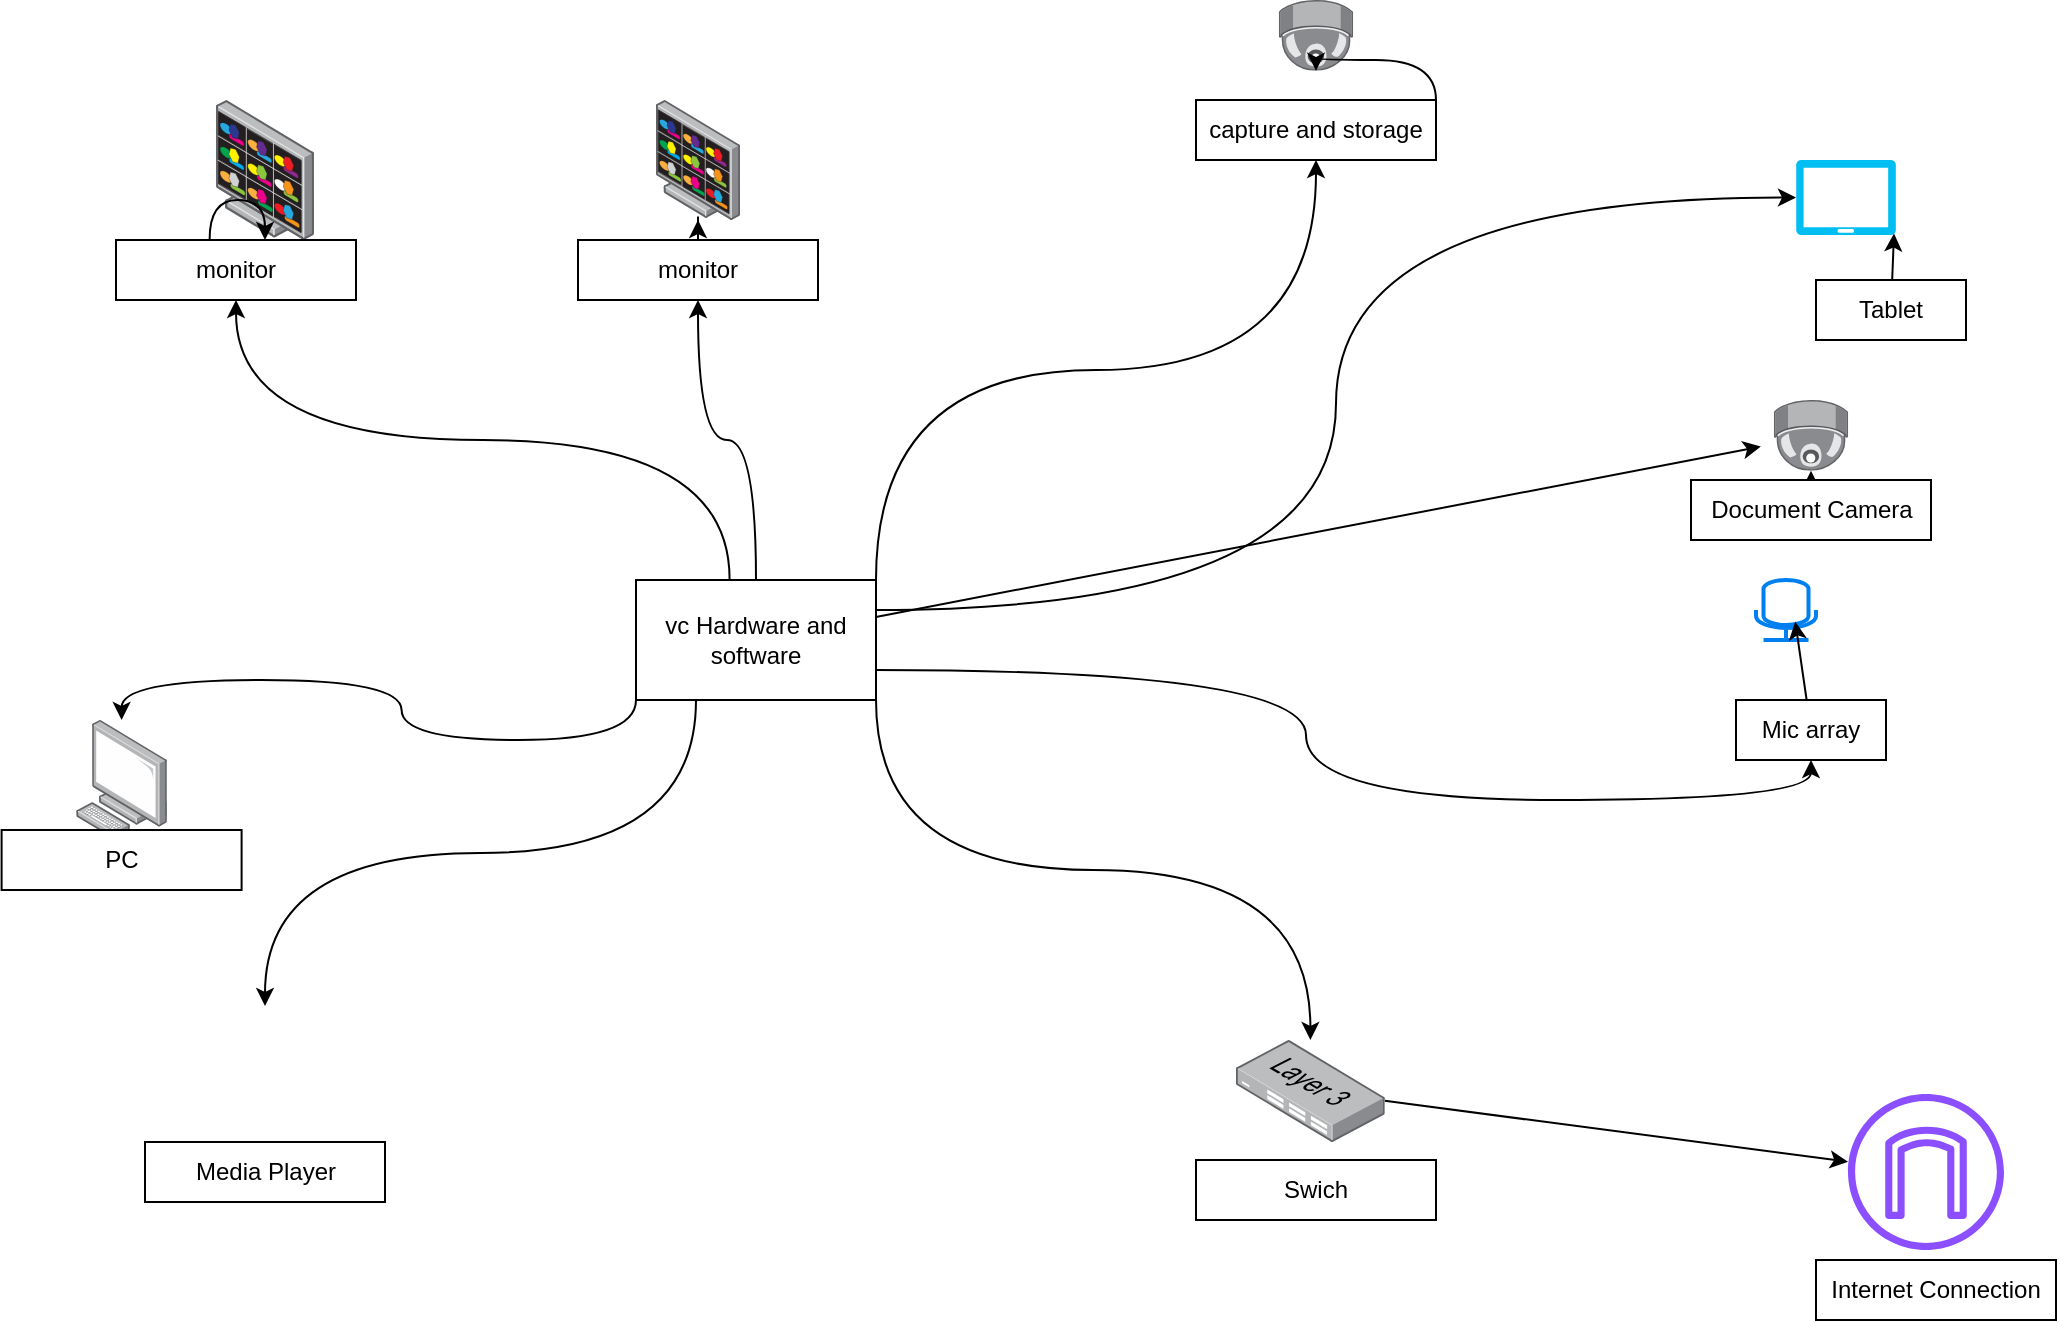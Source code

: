 <mxfile version="24.6.0" type="device">
  <diagram name="Page-1" id="Kf9nTV3XNAatD_H1ptYL">
    <mxGraphModel dx="1670" dy="948" grid="1" gridSize="10" guides="1" tooltips="1" connect="1" arrows="1" fold="1" page="1" pageScale="1" pageWidth="850" pageHeight="1100" math="0" shadow="0">
      <root>
        <mxCell id="0" />
        <mxCell id="1" parent="0" />
        <mxCell id="X8PRF4nB-B-VZwNvNS7d-1" value="" style="image;points=[];aspect=fixed;html=1;align=center;shadow=0;dashed=0;image=img/lib/allied_telesis/computer_and_terminals/Personal_Computer.svg;" vertex="1" parent="1">
          <mxGeometry x="50" y="480.0" width="45.6" height="61.8" as="geometry" />
        </mxCell>
        <mxCell id="X8PRF4nB-B-VZwNvNS7d-4" value="" style="image;points=[];aspect=fixed;html=1;align=center;shadow=0;dashed=0;image=img/lib/allied_telesis/security/Surveillance_Camera_Ceiling.svg;" vertex="1" parent="1">
          <mxGeometry x="651.4" y="120" width="37.2" height="35.4" as="geometry" />
        </mxCell>
        <mxCell id="X8PRF4nB-B-VZwNvNS7d-5" value="" style="image;points=[];aspect=fixed;html=1;align=center;shadow=0;dashed=0;image=img/lib/allied_telesis/security/DVS_Surveillance_Monitor.svg;direction=east;" vertex="1" parent="1">
          <mxGeometry x="120" y="170" width="49" height="70" as="geometry" />
        </mxCell>
        <mxCell id="X8PRF4nB-B-VZwNvNS7d-6" value="" style="image;points=[];aspect=fixed;html=1;align=center;shadow=0;dashed=0;image=img/lib/allied_telesis/security/DVS_Surveillance_Monitor.svg;" vertex="1" parent="1">
          <mxGeometry x="340" y="170" width="42" height="60" as="geometry" />
        </mxCell>
        <mxCell id="X8PRF4nB-B-VZwNvNS7d-51" style="edgeStyle=none;rounded=0;orthogonalLoop=1;jettySize=auto;html=1;" edge="1" parent="1" source="X8PRF4nB-B-VZwNvNS7d-7" target="X8PRF4nB-B-VZwNvNS7d-50">
          <mxGeometry relative="1" as="geometry" />
        </mxCell>
        <mxCell id="X8PRF4nB-B-VZwNvNS7d-7" value="" style="image;points=[];aspect=fixed;html=1;align=center;shadow=0;dashed=0;image=img/lib/allied_telesis/switch/Switch_24_port_L3.svg;" vertex="1" parent="1">
          <mxGeometry x="630" y="640" width="74.4" height="51" as="geometry" />
        </mxCell>
        <mxCell id="X8PRF4nB-B-VZwNvNS7d-9" style="edgeStyle=orthogonalEdgeStyle;rounded=0;orthogonalLoop=1;jettySize=auto;html=1;exitX=0.39;exitY=-0.006;exitDx=0;exitDy=0;exitPerimeter=0;curved=1;" edge="1" parent="1" source="X8PRF4nB-B-VZwNvNS7d-13" target="X8PRF4nB-B-VZwNvNS7d-5">
          <mxGeometry relative="1" as="geometry" />
        </mxCell>
        <mxCell id="X8PRF4nB-B-VZwNvNS7d-8" value="vc Hardware and&lt;div&gt;software&lt;/div&gt;" style="rounded=0;whiteSpace=wrap;html=1;" vertex="1" parent="1">
          <mxGeometry x="330" y="410" width="120" height="60" as="geometry" />
        </mxCell>
        <mxCell id="X8PRF4nB-B-VZwNvNS7d-10" style="edgeStyle=orthogonalEdgeStyle;rounded=0;orthogonalLoop=1;jettySize=auto;html=1;exitX=0.5;exitY=0;exitDx=0;exitDy=0;curved=1;" edge="1" parent="1" source="X8PRF4nB-B-VZwNvNS7d-15" target="X8PRF4nB-B-VZwNvNS7d-6">
          <mxGeometry relative="1" as="geometry">
            <mxPoint x="387" y="420" as="sourcePoint" />
            <mxPoint x="154" y="250" as="targetPoint" />
          </mxGeometry>
        </mxCell>
        <mxCell id="X8PRF4nB-B-VZwNvNS7d-11" style="edgeStyle=orthogonalEdgeStyle;rounded=0;orthogonalLoop=1;jettySize=auto;html=1;curved=1;exitX=1;exitY=0;exitDx=0;exitDy=0;" edge="1" parent="1" source="X8PRF4nB-B-VZwNvNS7d-17" target="X8PRF4nB-B-VZwNvNS7d-4">
          <mxGeometry relative="1" as="geometry">
            <mxPoint x="430" y="433" as="sourcePoint" />
            <mxPoint x="530.707" y="255.401" as="targetPoint" />
          </mxGeometry>
        </mxCell>
        <mxCell id="X8PRF4nB-B-VZwNvNS7d-12" style="edgeStyle=orthogonalEdgeStyle;rounded=0;orthogonalLoop=1;jettySize=auto;html=1;exitX=0;exitY=1;exitDx=0;exitDy=0;curved=1;" edge="1" parent="1" source="X8PRF4nB-B-VZwNvNS7d-8" target="X8PRF4nB-B-VZwNvNS7d-1">
          <mxGeometry relative="1" as="geometry">
            <mxPoint x="387" y="420" as="sourcePoint" />
            <mxPoint x="154" y="250" as="targetPoint" />
          </mxGeometry>
        </mxCell>
        <mxCell id="X8PRF4nB-B-VZwNvNS7d-14" value="" style="edgeStyle=orthogonalEdgeStyle;rounded=0;orthogonalLoop=1;jettySize=auto;html=1;exitX=0.39;exitY=-0.006;exitDx=0;exitDy=0;exitPerimeter=0;curved=1;" edge="1" parent="1" source="X8PRF4nB-B-VZwNvNS7d-8" target="X8PRF4nB-B-VZwNvNS7d-13">
          <mxGeometry relative="1" as="geometry">
            <mxPoint x="377" y="410" as="sourcePoint" />
            <mxPoint x="144" y="240" as="targetPoint" />
          </mxGeometry>
        </mxCell>
        <mxCell id="X8PRF4nB-B-VZwNvNS7d-13" value="monitor" style="rounded=0;whiteSpace=wrap;html=1;" vertex="1" parent="1">
          <mxGeometry x="70" y="240" width="120" height="30" as="geometry" />
        </mxCell>
        <mxCell id="X8PRF4nB-B-VZwNvNS7d-16" value="" style="edgeStyle=orthogonalEdgeStyle;rounded=0;orthogonalLoop=1;jettySize=auto;html=1;exitX=0.5;exitY=0;exitDx=0;exitDy=0;curved=1;" edge="1" parent="1" source="X8PRF4nB-B-VZwNvNS7d-8" target="X8PRF4nB-B-VZwNvNS7d-15">
          <mxGeometry relative="1" as="geometry">
            <mxPoint x="390" y="410" as="sourcePoint" />
            <mxPoint x="361" y="230" as="targetPoint" />
          </mxGeometry>
        </mxCell>
        <mxCell id="X8PRF4nB-B-VZwNvNS7d-15" value="monitor" style="rounded=0;whiteSpace=wrap;html=1;" vertex="1" parent="1">
          <mxGeometry x="301" y="240" width="120" height="30" as="geometry" />
        </mxCell>
        <mxCell id="X8PRF4nB-B-VZwNvNS7d-18" value="" style="edgeStyle=orthogonalEdgeStyle;rounded=0;orthogonalLoop=1;jettySize=auto;html=1;curved=1;exitX=1;exitY=0;exitDx=0;exitDy=0;" edge="1" parent="1" source="X8PRF4nB-B-VZwNvNS7d-8" target="X8PRF4nB-B-VZwNvNS7d-17">
          <mxGeometry relative="1" as="geometry">
            <mxPoint x="450" y="410" as="sourcePoint" />
            <mxPoint x="657" y="155" as="targetPoint" />
          </mxGeometry>
        </mxCell>
        <mxCell id="X8PRF4nB-B-VZwNvNS7d-17" value="capture and storage" style="rounded=0;whiteSpace=wrap;html=1;" vertex="1" parent="1">
          <mxGeometry x="610" y="170" width="120" height="30" as="geometry" />
        </mxCell>
        <mxCell id="X8PRF4nB-B-VZwNvNS7d-19" value="PC" style="rounded=0;whiteSpace=wrap;html=1;" vertex="1" parent="1">
          <mxGeometry x="12.8" y="535" width="120" height="30" as="geometry" />
        </mxCell>
        <mxCell id="X8PRF4nB-B-VZwNvNS7d-20" value="Swich" style="rounded=0;whiteSpace=wrap;html=1;" vertex="1" parent="1">
          <mxGeometry x="610" y="700" width="120" height="30" as="geometry" />
        </mxCell>
        <mxCell id="X8PRF4nB-B-VZwNvNS7d-21" value="" style="edgeStyle=orthogonalEdgeStyle;rounded=0;orthogonalLoop=1;jettySize=auto;html=1;exitX=1;exitY=1;exitDx=0;exitDy=0;curved=1;" edge="1" parent="1" source="X8PRF4nB-B-VZwNvNS7d-8" target="X8PRF4nB-B-VZwNvNS7d-7">
          <mxGeometry relative="1" as="geometry">
            <mxPoint x="387" y="420" as="sourcePoint" />
            <mxPoint x="140" y="280" as="targetPoint" />
          </mxGeometry>
        </mxCell>
        <mxCell id="X8PRF4nB-B-VZwNvNS7d-22" value="" style="shape=image;html=1;verticalAlign=top;verticalLabelPosition=bottom;labelBackgroundColor=#ffffff;imageAspect=0;aspect=fixed;image=https://cdn4.iconfinder.com/data/icons/developer-set-3/128/pause-128.png" vertex="1" parent="1">
          <mxGeometry x="110.5" y="623" width="68" height="68" as="geometry" />
        </mxCell>
        <mxCell id="X8PRF4nB-B-VZwNvNS7d-23" value="" style="edgeStyle=orthogonalEdgeStyle;rounded=0;orthogonalLoop=1;jettySize=auto;html=1;exitX=0.25;exitY=1;exitDx=0;exitDy=0;curved=1;" edge="1" parent="1" source="X8PRF4nB-B-VZwNvNS7d-8" target="X8PRF4nB-B-VZwNvNS7d-22">
          <mxGeometry relative="1" as="geometry">
            <mxPoint x="387" y="420" as="sourcePoint" />
            <mxPoint x="140" y="280" as="targetPoint" />
          </mxGeometry>
        </mxCell>
        <mxCell id="X8PRF4nB-B-VZwNvNS7d-25" value="Media Player" style="rounded=0;whiteSpace=wrap;html=1;" vertex="1" parent="1">
          <mxGeometry x="84.5" y="691" width="120" height="30" as="geometry" />
        </mxCell>
        <mxCell id="X8PRF4nB-B-VZwNvNS7d-26" value="" style="html=1;verticalLabelPosition=bottom;align=center;labelBackgroundColor=#ffffff;verticalAlign=top;strokeWidth=2;strokeColor=#0080F0;shadow=0;dashed=0;shape=mxgraph.ios7.icons.microphone;" vertex="1" parent="1">
          <mxGeometry x="890" y="410" width="30" height="30" as="geometry" />
        </mxCell>
        <mxCell id="X8PRF4nB-B-VZwNvNS7d-28" value="Mic array" style="rounded=0;whiteSpace=wrap;html=1;" vertex="1" parent="1">
          <mxGeometry x="880" y="470" width="75" height="30" as="geometry" />
        </mxCell>
        <mxCell id="X8PRF4nB-B-VZwNvNS7d-30" value="" style="verticalLabelPosition=bottom;html=1;verticalAlign=top;align=center;strokeColor=none;fillColor=#00BEF2;shape=mxgraph.azure.tablet;pointerEvents=1;" vertex="1" parent="1">
          <mxGeometry x="910" y="200" width="50" height="37.5" as="geometry" />
        </mxCell>
        <mxCell id="X8PRF4nB-B-VZwNvNS7d-31" value="" style="edgeStyle=orthogonalEdgeStyle;rounded=0;orthogonalLoop=1;jettySize=auto;html=1;exitX=1;exitY=0.25;exitDx=0;exitDy=0;curved=1;entryX=0;entryY=0.5;entryDx=0;entryDy=0;entryPerimeter=0;" edge="1" parent="1" source="X8PRF4nB-B-VZwNvNS7d-8" target="X8PRF4nB-B-VZwNvNS7d-30">
          <mxGeometry relative="1" as="geometry">
            <mxPoint x="387" y="420" as="sourcePoint" />
            <mxPoint x="140" y="280" as="targetPoint" />
          </mxGeometry>
        </mxCell>
        <mxCell id="X8PRF4nB-B-VZwNvNS7d-33" value="Tablet" style="rounded=0;whiteSpace=wrap;html=1;" vertex="1" parent="1">
          <mxGeometry x="920" y="260" width="75" height="30" as="geometry" />
        </mxCell>
        <mxCell id="X8PRF4nB-B-VZwNvNS7d-35" value="" style="edgeStyle=orthogonalEdgeStyle;rounded=0;orthogonalLoop=1;jettySize=auto;html=1;exitX=1;exitY=0.75;exitDx=0;exitDy=0;curved=1;entryX=0.5;entryY=1;entryDx=0;entryDy=0;" edge="1" parent="1" source="X8PRF4nB-B-VZwNvNS7d-8" target="X8PRF4nB-B-VZwNvNS7d-28">
          <mxGeometry relative="1" as="geometry">
            <mxPoint x="460" y="450" as="sourcePoint" />
            <mxPoint x="909" y="500" as="targetPoint" />
          </mxGeometry>
        </mxCell>
        <mxCell id="X8PRF4nB-B-VZwNvNS7d-37" style="edgeStyle=none;rounded=0;orthogonalLoop=1;jettySize=auto;html=1;entryX=0.654;entryY=0.692;entryDx=0;entryDy=0;entryPerimeter=0;" edge="1" parent="1" source="X8PRF4nB-B-VZwNvNS7d-28" target="X8PRF4nB-B-VZwNvNS7d-26">
          <mxGeometry relative="1" as="geometry" />
        </mxCell>
        <mxCell id="X8PRF4nB-B-VZwNvNS7d-38" value="" style="image;points=[];aspect=fixed;html=1;align=center;shadow=0;dashed=0;image=img/lib/allied_telesis/security/Surveillance_Camera_Ceiling.svg;" vertex="1" parent="1">
          <mxGeometry x="898.9" y="320" width="37.2" height="35.4" as="geometry" />
        </mxCell>
        <mxCell id="X8PRF4nB-B-VZwNvNS7d-43" style="edgeStyle=none;rounded=0;orthogonalLoop=1;jettySize=auto;html=1;" edge="1" parent="1" source="X8PRF4nB-B-VZwNvNS7d-41" target="X8PRF4nB-B-VZwNvNS7d-38">
          <mxGeometry relative="1" as="geometry" />
        </mxCell>
        <mxCell id="X8PRF4nB-B-VZwNvNS7d-41" value="Document Camera" style="rounded=0;whiteSpace=wrap;html=1;" vertex="1" parent="1">
          <mxGeometry x="857.5" y="360" width="120" height="30" as="geometry" />
        </mxCell>
        <mxCell id="X8PRF4nB-B-VZwNvNS7d-42" style="edgeStyle=none;rounded=0;orthogonalLoop=1;jettySize=auto;html=1;exitX=0.5;exitY=0;exitDx=0;exitDy=0;" edge="1" parent="1" source="X8PRF4nB-B-VZwNvNS7d-41" target="X8PRF4nB-B-VZwNvNS7d-41">
          <mxGeometry relative="1" as="geometry" />
        </mxCell>
        <mxCell id="X8PRF4nB-B-VZwNvNS7d-44" style="edgeStyle=none;rounded=0;orthogonalLoop=1;jettySize=auto;html=1;entryX=-0.174;entryY=0.658;entryDx=0;entryDy=0;entryPerimeter=0;" edge="1" parent="1" source="X8PRF4nB-B-VZwNvNS7d-8" target="X8PRF4nB-B-VZwNvNS7d-38">
          <mxGeometry relative="1" as="geometry" />
        </mxCell>
        <mxCell id="X8PRF4nB-B-VZwNvNS7d-48" style="edgeStyle=none;rounded=0;orthogonalLoop=1;jettySize=auto;html=1;exitX=0.5;exitY=0;exitDx=0;exitDy=0;" edge="1" parent="1" source="X8PRF4nB-B-VZwNvNS7d-8" target="X8PRF4nB-B-VZwNvNS7d-8">
          <mxGeometry relative="1" as="geometry" />
        </mxCell>
        <mxCell id="X8PRF4nB-B-VZwNvNS7d-49" style="edgeStyle=none;rounded=0;orthogonalLoop=1;jettySize=auto;html=1;exitX=0.75;exitY=1;exitDx=0;exitDy=0;" edge="1" parent="1" source="X8PRF4nB-B-VZwNvNS7d-41" target="X8PRF4nB-B-VZwNvNS7d-41">
          <mxGeometry relative="1" as="geometry" />
        </mxCell>
        <mxCell id="X8PRF4nB-B-VZwNvNS7d-50" value="" style="sketch=0;outlineConnect=0;fontColor=#232F3E;gradientColor=none;fillColor=#8C4FFF;strokeColor=none;dashed=0;verticalLabelPosition=bottom;verticalAlign=top;align=center;html=1;fontSize=12;fontStyle=0;aspect=fixed;pointerEvents=1;shape=mxgraph.aws4.internet_gateway;" vertex="1" parent="1">
          <mxGeometry x="936" y="667" width="78" height="78" as="geometry" />
        </mxCell>
        <mxCell id="X8PRF4nB-B-VZwNvNS7d-52" value="Internet Connection" style="rounded=0;whiteSpace=wrap;html=1;" vertex="1" parent="1">
          <mxGeometry x="920" y="750" width="120" height="30" as="geometry" />
        </mxCell>
        <mxCell id="X8PRF4nB-B-VZwNvNS7d-54" style="edgeStyle=none;rounded=0;orthogonalLoop=1;jettySize=auto;html=1;entryX=0.98;entryY=0.98;entryDx=0;entryDy=0;entryPerimeter=0;" edge="1" parent="1" source="X8PRF4nB-B-VZwNvNS7d-33" target="X8PRF4nB-B-VZwNvNS7d-30">
          <mxGeometry relative="1" as="geometry" />
        </mxCell>
      </root>
    </mxGraphModel>
  </diagram>
</mxfile>
